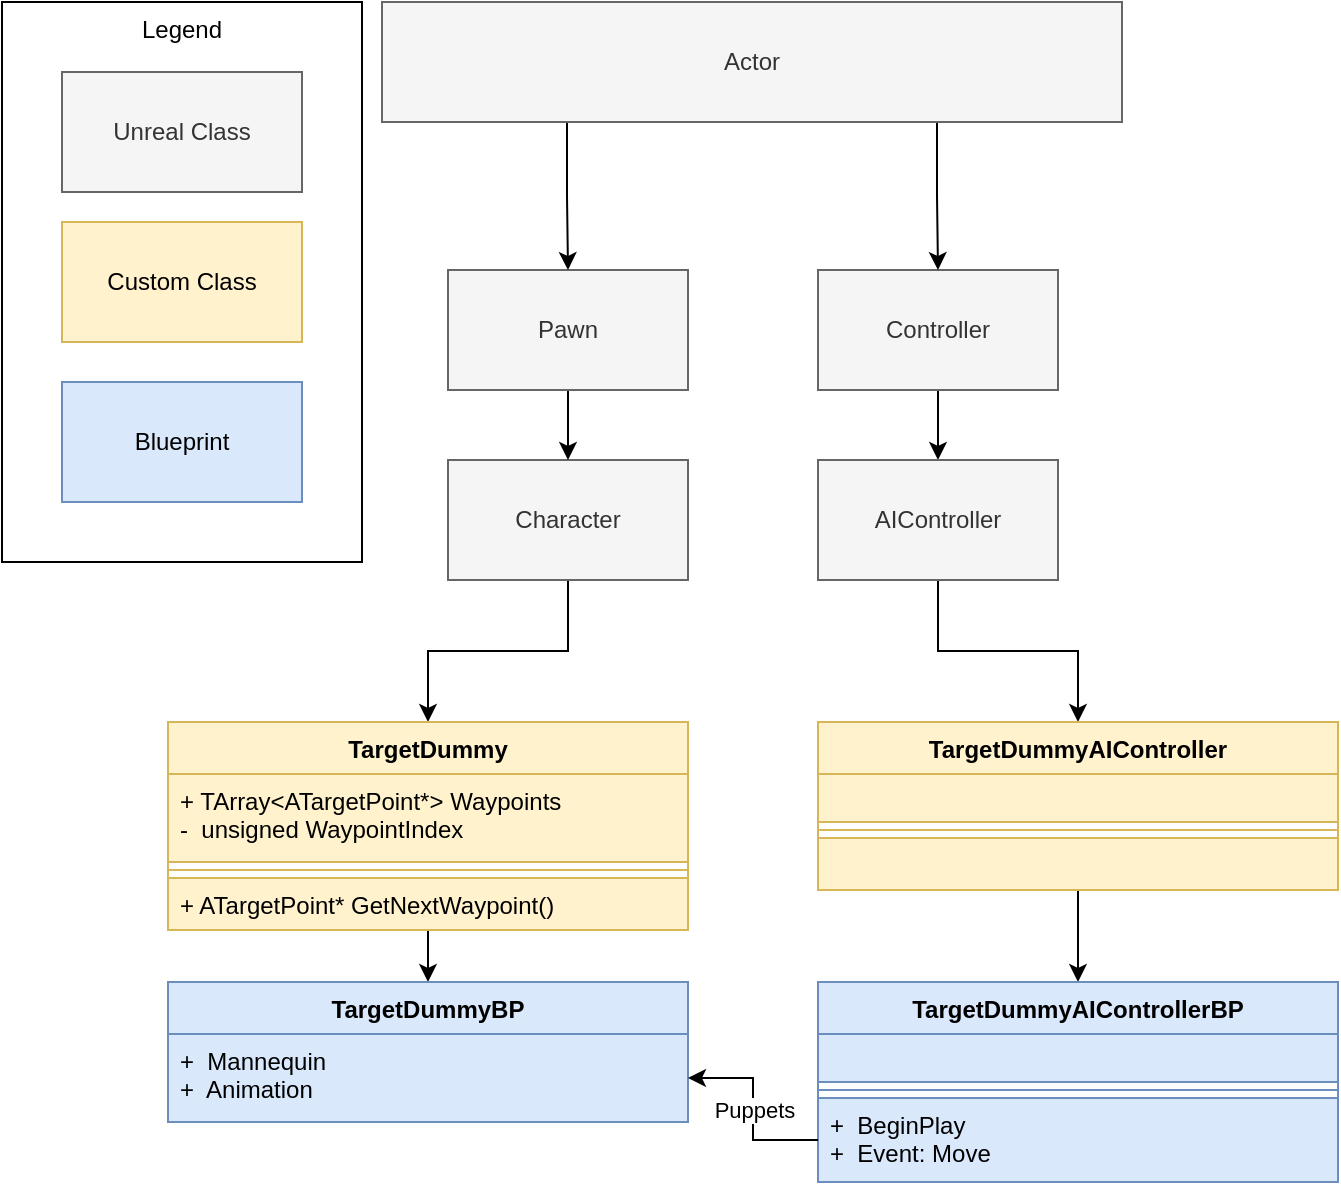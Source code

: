 <mxfile version="12.4.2" type="device" pages="1"><diagram id="1j6cQo2gRXdDooF5kyhq" name="Page-1"><mxGraphModel dx="1072" dy="832" grid="1" gridSize="10" guides="1" tooltips="1" connect="1" arrows="1" fold="1" page="1" pageScale="1" pageWidth="850" pageHeight="1100" math="0" shadow="0"><root><mxCell id="0"/><mxCell id="1" parent="0"/><mxCell id="q5_8uZgwG9pdgvjlIPA5-16" style="edgeStyle=orthogonalEdgeStyle;rounded=0;orthogonalLoop=1;jettySize=auto;html=1;exitX=0.5;exitY=1;exitDx=0;exitDy=0;entryX=0.5;entryY=0;entryDx=0;entryDy=0;" edge="1" parent="1" source="q5_8uZgwG9pdgvjlIPA5-4" target="q5_8uZgwG9pdgvjlIPA5-24"><mxGeometry relative="1" as="geometry"><mxPoint x="110" y="350" as="targetPoint"/></mxGeometry></mxCell><mxCell id="q5_8uZgwG9pdgvjlIPA5-4" value="Character" style="rounded=0;whiteSpace=wrap;html=1;fillColor=#f5f5f5;strokeColor=#666666;fontColor=#333333;" vertex="1" parent="1"><mxGeometry x="233" y="249" width="120" height="60" as="geometry"/></mxCell><mxCell id="q5_8uZgwG9pdgvjlIPA5-20" style="edgeStyle=orthogonalEdgeStyle;rounded=0;orthogonalLoop=1;jettySize=auto;html=1;exitX=0.5;exitY=1;exitDx=0;exitDy=0;entryX=0.5;entryY=0;entryDx=0;entryDy=0;" edge="1" parent="1" source="q5_8uZgwG9pdgvjlIPA5-5" target="q5_8uZgwG9pdgvjlIPA5-18"><mxGeometry relative="1" as="geometry"/></mxCell><mxCell id="q5_8uZgwG9pdgvjlIPA5-5" value="Controller" style="rounded=0;whiteSpace=wrap;html=1;fillColor=#f5f5f5;strokeColor=#666666;fontColor=#333333;" vertex="1" parent="1"><mxGeometry x="418" y="154" width="120" height="60" as="geometry"/></mxCell><mxCell id="q5_8uZgwG9pdgvjlIPA5-8" value="Legend" style="rounded=0;whiteSpace=wrap;html=1;verticalAlign=top;" vertex="1" parent="1"><mxGeometry x="10" y="20" width="180" height="280" as="geometry"/></mxCell><mxCell id="q5_8uZgwG9pdgvjlIPA5-9" value="Unreal Class" style="rounded=0;whiteSpace=wrap;html=1;fillColor=#f5f5f5;strokeColor=#666666;fontColor=#333333;" vertex="1" parent="1"><mxGeometry x="40" y="55" width="120" height="60" as="geometry"/></mxCell><mxCell id="q5_8uZgwG9pdgvjlIPA5-10" value="Custom Class" style="rounded=0;whiteSpace=wrap;html=1;fillColor=#fff2cc;strokeColor=#d6b656;" vertex="1" parent="1"><mxGeometry x="40" y="130" width="120" height="60" as="geometry"/></mxCell><mxCell id="q5_8uZgwG9pdgvjlIPA5-11" value="Blueprint" style="rounded=0;whiteSpace=wrap;html=1;fillColor=#dae8fc;strokeColor=#6c8ebf;" vertex="1" parent="1"><mxGeometry x="40" y="210" width="120" height="60" as="geometry"/></mxCell><mxCell id="q5_8uZgwG9pdgvjlIPA5-13" style="edgeStyle=orthogonalEdgeStyle;rounded=0;orthogonalLoop=1;jettySize=auto;html=1;exitX=0.5;exitY=1;exitDx=0;exitDy=0;entryX=0.5;entryY=0;entryDx=0;entryDy=0;" edge="1" parent="1" source="q5_8uZgwG9pdgvjlIPA5-12" target="q5_8uZgwG9pdgvjlIPA5-4"><mxGeometry relative="1" as="geometry"/></mxCell><mxCell id="q5_8uZgwG9pdgvjlIPA5-12" value="Pawn" style="rounded=0;whiteSpace=wrap;html=1;fillColor=#f5f5f5;strokeColor=#666666;fontColor=#333333;" vertex="1" parent="1"><mxGeometry x="233" y="154" width="120" height="60" as="geometry"/></mxCell><mxCell id="q5_8uZgwG9pdgvjlIPA5-17" style="edgeStyle=orthogonalEdgeStyle;rounded=0;orthogonalLoop=1;jettySize=auto;html=1;exitX=0.25;exitY=1;exitDx=0;exitDy=0;entryX=0.5;entryY=0;entryDx=0;entryDy=0;" edge="1" parent="1" source="q5_8uZgwG9pdgvjlIPA5-14" target="q5_8uZgwG9pdgvjlIPA5-12"><mxGeometry relative="1" as="geometry"/></mxCell><mxCell id="q5_8uZgwG9pdgvjlIPA5-19" style="edgeStyle=orthogonalEdgeStyle;rounded=0;orthogonalLoop=1;jettySize=auto;html=1;exitX=0.75;exitY=1;exitDx=0;exitDy=0;entryX=0.5;entryY=0;entryDx=0;entryDy=0;" edge="1" parent="1" source="q5_8uZgwG9pdgvjlIPA5-14" target="q5_8uZgwG9pdgvjlIPA5-5"><mxGeometry relative="1" as="geometry"/></mxCell><mxCell id="q5_8uZgwG9pdgvjlIPA5-14" value="Actor" style="rounded=0;whiteSpace=wrap;html=1;fillColor=#f5f5f5;strokeColor=#666666;fontColor=#333333;" vertex="1" parent="1"><mxGeometry x="200" y="20" width="370" height="60" as="geometry"/></mxCell><mxCell id="q5_8uZgwG9pdgvjlIPA5-37" style="edgeStyle=orthogonalEdgeStyle;rounded=0;orthogonalLoop=1;jettySize=auto;html=1;exitX=0.5;exitY=1;exitDx=0;exitDy=0;entryX=0.5;entryY=0;entryDx=0;entryDy=0;" edge="1" parent="1" source="q5_8uZgwG9pdgvjlIPA5-18" target="q5_8uZgwG9pdgvjlIPA5-33"><mxGeometry relative="1" as="geometry"/></mxCell><mxCell id="q5_8uZgwG9pdgvjlIPA5-18" value="AIController" style="rounded=0;whiteSpace=wrap;html=1;fillColor=#f5f5f5;strokeColor=#666666;fontColor=#333333;" vertex="1" parent="1"><mxGeometry x="418" y="249" width="120" height="60" as="geometry"/></mxCell><mxCell id="q5_8uZgwG9pdgvjlIPA5-32" style="edgeStyle=orthogonalEdgeStyle;rounded=0;orthogonalLoop=1;jettySize=auto;html=1;exitX=0.5;exitY=1;exitDx=0;exitDy=0;entryX=0.5;entryY=0;entryDx=0;entryDy=0;" edge="1" parent="1" source="q5_8uZgwG9pdgvjlIPA5-24" target="q5_8uZgwG9pdgvjlIPA5-28"><mxGeometry relative="1" as="geometry"/></mxCell><mxCell id="q5_8uZgwG9pdgvjlIPA5-24" value="TargetDummy" style="swimlane;fontStyle=1;align=center;verticalAlign=top;childLayout=stackLayout;horizontal=1;startSize=26;horizontalStack=0;resizeParent=1;resizeParentMax=0;resizeLast=0;collapsible=1;marginBottom=0;fillColor=#fff2cc;strokeColor=#d6b656;" vertex="1" parent="1"><mxGeometry x="93" y="380" width="260" height="104" as="geometry"/></mxCell><mxCell id="q5_8uZgwG9pdgvjlIPA5-25" value="+ TArray&lt;ATargetPoint*&gt; Waypoints&#10;-  unsigned WaypointIndex" style="text;strokeColor=#d6b656;fillColor=#fff2cc;align=left;verticalAlign=top;spacingLeft=4;spacingRight=4;overflow=hidden;rotatable=0;points=[[0,0.5],[1,0.5]];portConstraint=eastwest;" vertex="1" parent="q5_8uZgwG9pdgvjlIPA5-24"><mxGeometry y="26" width="260" height="44" as="geometry"/></mxCell><mxCell id="q5_8uZgwG9pdgvjlIPA5-26" value="" style="line;strokeWidth=1;fillColor=#fff2cc;align=left;verticalAlign=middle;spacingTop=-1;spacingLeft=3;spacingRight=3;rotatable=0;labelPosition=right;points=[];portConstraint=eastwest;strokeColor=#d6b656;" vertex="1" parent="q5_8uZgwG9pdgvjlIPA5-24"><mxGeometry y="70" width="260" height="8" as="geometry"/></mxCell><mxCell id="q5_8uZgwG9pdgvjlIPA5-27" value="+ ATargetPoint* GetNextWaypoint()" style="text;strokeColor=#d6b656;fillColor=#fff2cc;align=left;verticalAlign=top;spacingLeft=4;spacingRight=4;overflow=hidden;rotatable=0;points=[[0,0.5],[1,0.5]];portConstraint=eastwest;" vertex="1" parent="q5_8uZgwG9pdgvjlIPA5-24"><mxGeometry y="78" width="260" height="26" as="geometry"/></mxCell><mxCell id="q5_8uZgwG9pdgvjlIPA5-28" value="TargetDummyBP" style="swimlane;fontStyle=1;align=center;verticalAlign=top;childLayout=stackLayout;horizontal=1;startSize=26;horizontalStack=0;resizeParent=1;resizeParentMax=0;resizeLast=0;collapsible=1;marginBottom=0;fillColor=#dae8fc;strokeColor=#6c8ebf;" vertex="1" parent="1"><mxGeometry x="93" y="510" width="260" height="70" as="geometry"/></mxCell><mxCell id="q5_8uZgwG9pdgvjlIPA5-29" value="+  Mannequin&#10;+  Animation&#10;" style="text;strokeColor=#6c8ebf;fillColor=#dae8fc;align=left;verticalAlign=top;spacingLeft=4;spacingRight=4;overflow=hidden;rotatable=0;points=[[0,0.5],[1,0.5]];portConstraint=eastwest;" vertex="1" parent="q5_8uZgwG9pdgvjlIPA5-28"><mxGeometry y="26" width="260" height="44" as="geometry"/></mxCell><mxCell id="q5_8uZgwG9pdgvjlIPA5-41" style="edgeStyle=orthogonalEdgeStyle;rounded=0;orthogonalLoop=1;jettySize=auto;html=1;exitX=0.5;exitY=1;exitDx=0;exitDy=0;entryX=0.5;entryY=0;entryDx=0;entryDy=0;" edge="1" parent="1" source="q5_8uZgwG9pdgvjlIPA5-33" target="q5_8uZgwG9pdgvjlIPA5-42"><mxGeometry relative="1" as="geometry"><mxPoint x="548" y="510" as="targetPoint"/></mxGeometry></mxCell><mxCell id="q5_8uZgwG9pdgvjlIPA5-33" value="TargetDummyAIController" style="swimlane;fontStyle=1;align=center;verticalAlign=top;childLayout=stackLayout;horizontal=1;startSize=26;horizontalStack=0;resizeParent=1;resizeParentMax=0;resizeLast=0;collapsible=1;marginBottom=0;fillColor=#fff2cc;strokeColor=#d6b656;" vertex="1" parent="1"><mxGeometry x="418" y="380" width="260" height="84" as="geometry"/></mxCell><mxCell id="q5_8uZgwG9pdgvjlIPA5-34" value="" style="text;strokeColor=#d6b656;fillColor=#fff2cc;align=left;verticalAlign=top;spacingLeft=4;spacingRight=4;overflow=hidden;rotatable=0;points=[[0,0.5],[1,0.5]];portConstraint=eastwest;" vertex="1" parent="q5_8uZgwG9pdgvjlIPA5-33"><mxGeometry y="26" width="260" height="24" as="geometry"/></mxCell><mxCell id="q5_8uZgwG9pdgvjlIPA5-35" value="" style="line;strokeWidth=1;fillColor=#fff2cc;align=left;verticalAlign=middle;spacingTop=-1;spacingLeft=3;spacingRight=3;rotatable=0;labelPosition=right;points=[];portConstraint=eastwest;strokeColor=#d6b656;" vertex="1" parent="q5_8uZgwG9pdgvjlIPA5-33"><mxGeometry y="50" width="260" height="8" as="geometry"/></mxCell><mxCell id="q5_8uZgwG9pdgvjlIPA5-36" value="" style="text;strokeColor=#d6b656;fillColor=#fff2cc;align=left;verticalAlign=top;spacingLeft=4;spacingRight=4;overflow=hidden;rotatable=0;points=[[0,0.5],[1,0.5]];portConstraint=eastwest;" vertex="1" parent="q5_8uZgwG9pdgvjlIPA5-33"><mxGeometry y="58" width="260" height="26" as="geometry"/></mxCell><mxCell id="q5_8uZgwG9pdgvjlIPA5-42" value="TargetDummyAIControllerBP" style="swimlane;fontStyle=1;align=center;verticalAlign=top;childLayout=stackLayout;horizontal=1;startSize=26;horizontalStack=0;resizeParent=1;resizeParentMax=0;resizeLast=0;collapsible=1;marginBottom=0;fillColor=#dae8fc;strokeColor=#6c8ebf;" vertex="1" parent="1"><mxGeometry x="418" y="510" width="260" height="100" as="geometry"/></mxCell><mxCell id="q5_8uZgwG9pdgvjlIPA5-43" value="" style="text;strokeColor=#6c8ebf;fillColor=#dae8fc;align=left;verticalAlign=top;spacingLeft=4;spacingRight=4;overflow=hidden;rotatable=0;points=[[0,0.5],[1,0.5]];portConstraint=eastwest;" vertex="1" parent="q5_8uZgwG9pdgvjlIPA5-42"><mxGeometry y="26" width="260" height="24" as="geometry"/></mxCell><mxCell id="q5_8uZgwG9pdgvjlIPA5-44" value="" style="line;strokeWidth=1;fillColor=#dae8fc;align=left;verticalAlign=middle;spacingTop=-1;spacingLeft=3;spacingRight=3;rotatable=0;labelPosition=right;points=[];portConstraint=eastwest;strokeColor=#6c8ebf;" vertex="1" parent="q5_8uZgwG9pdgvjlIPA5-42"><mxGeometry y="50" width="260" height="8" as="geometry"/></mxCell><mxCell id="q5_8uZgwG9pdgvjlIPA5-45" value="+  BeginPlay&#10;+  Event: Move" style="text;strokeColor=#6c8ebf;fillColor=#dae8fc;align=left;verticalAlign=top;spacingLeft=4;spacingRight=4;overflow=hidden;rotatable=0;points=[[0,0.5],[1,0.5]];portConstraint=eastwest;" vertex="1" parent="q5_8uZgwG9pdgvjlIPA5-42"><mxGeometry y="58" width="260" height="42" as="geometry"/></mxCell><mxCell id="q5_8uZgwG9pdgvjlIPA5-46" value="Puppets" style="edgeStyle=orthogonalEdgeStyle;rounded=0;orthogonalLoop=1;jettySize=auto;html=1;exitX=0;exitY=0.5;exitDx=0;exitDy=0;entryX=1;entryY=0.5;entryDx=0;entryDy=0;" edge="1" parent="1" source="q5_8uZgwG9pdgvjlIPA5-45" target="q5_8uZgwG9pdgvjlIPA5-29"><mxGeometry relative="1" as="geometry"/></mxCell></root></mxGraphModel></diagram></mxfile>